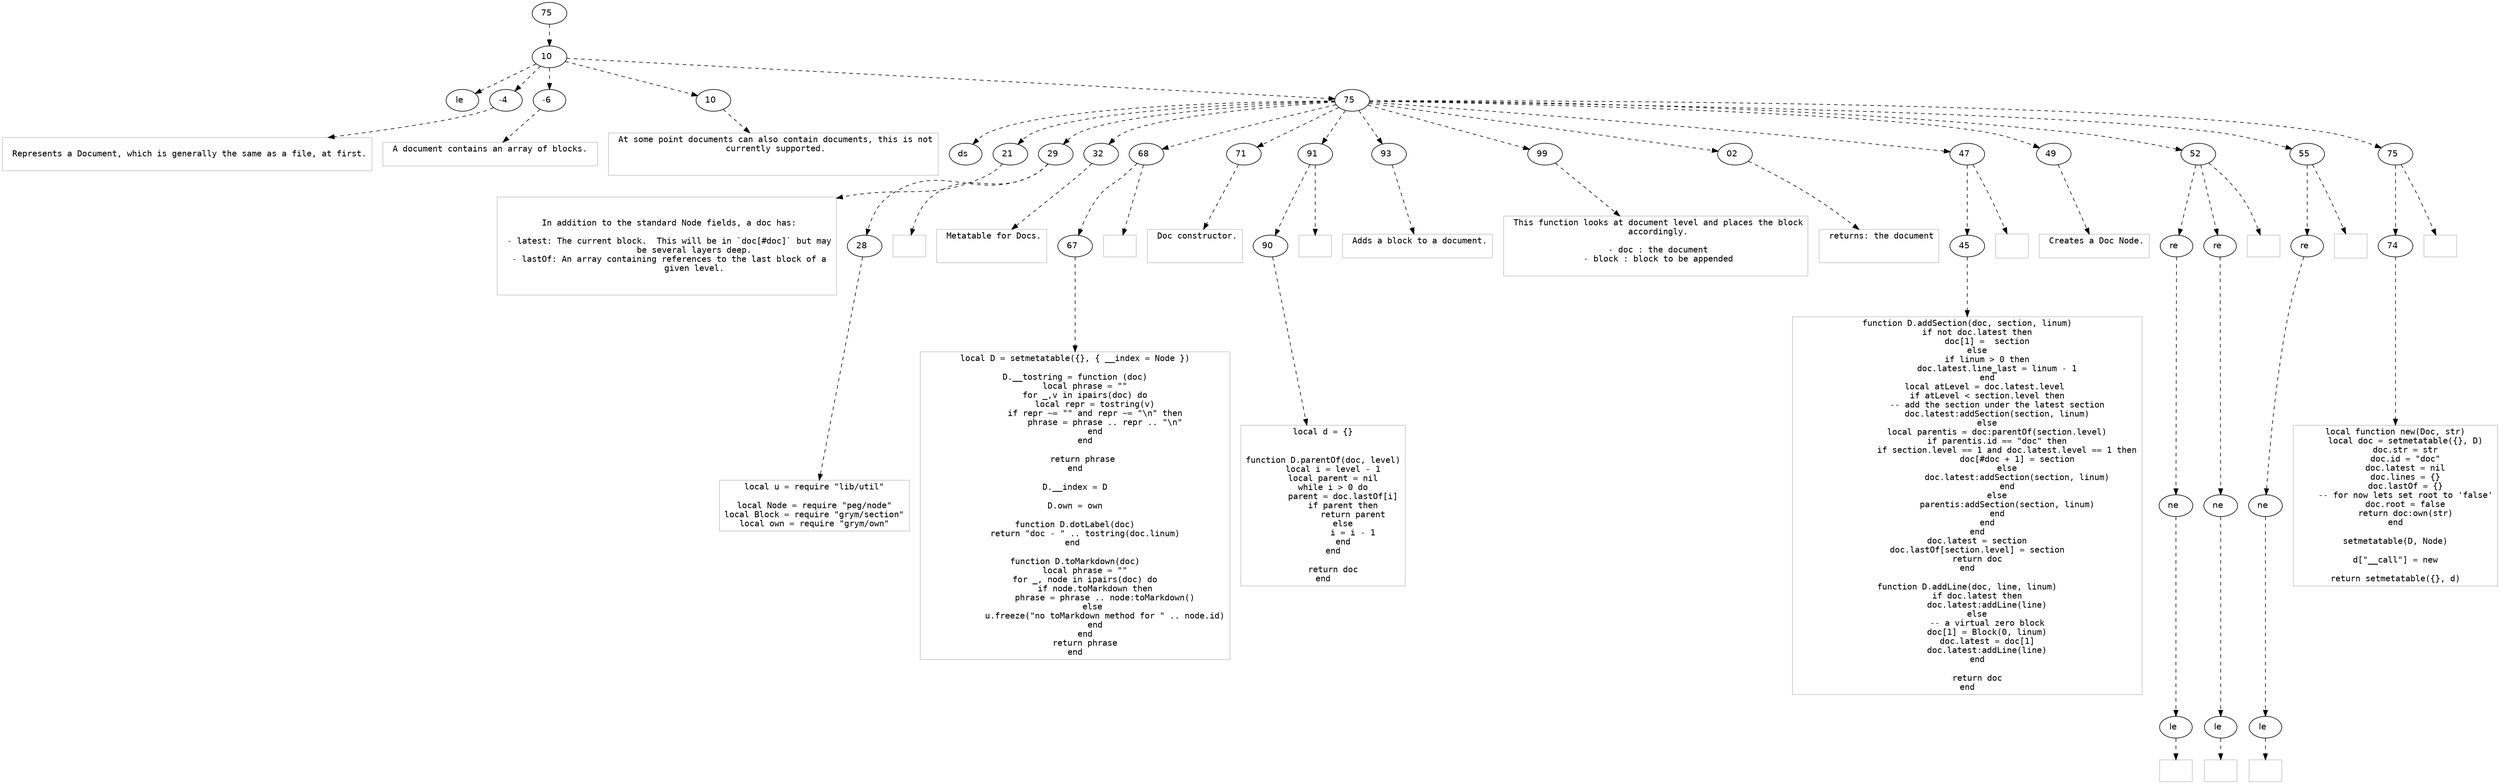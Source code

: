 digraph hierarchy {

node [fontname=Helvetica]
edge [style=dashed]

doc_0 [label="75  "]

doc_0 -> { section_1}
{rank=same; section_1}

section_1 [label="10  "]

section_1 -> { header_2 block_3 block_4 block_5 section_6}
{rank=same; header_2 block_3 block_4 block_5 section_6}

header_2 [label="le  "]
block_3 [label="-4  "]
block_4 [label="-6  "]
block_5 [label="10  "]
section_6 [label="75  "]


block_3 -> leaf_7
leaf_7  [color=Gray,shape=rectangle,fontname=Inconsolata,label="
 Represents a Document, which is generally the same as a file, at first.

"]
block_4 -> leaf_8
leaf_8  [color=Gray,shape=rectangle,fontname=Inconsolata,label=" A document contains an array of blocks. 

"]
block_5 -> leaf_9
leaf_9  [color=Gray,shape=rectangle,fontname=Inconsolata,label=" At some point documents can also contain documents, this is not
 currently supported.


"]section_6 -> { header_10 block_11 block_12 block_13 block_14 block_15 block_16 block_17 block_18 block_19 block_20 block_21 block_22 block_23 block_24}
{rank=same; header_10 block_11 block_12 block_13 block_14 block_15 block_16 block_17 block_18 block_19 block_20 block_21 block_22 block_23 block_24}

header_10 [label="ds  "]
block_11 [label="21  "]
block_12 [label="29  "]
block_13 [label="32  "]
block_14 [label="68  "]
block_15 [label="71  "]
block_16 [label="91  "]
block_17 [label="93  "]
block_18 [label="99  "]
block_19 [label="02  "]
block_20 [label="47  "]
block_21 [label="49  "]
block_22 [label="52  "]
block_23 [label="55  "]
block_24 [label="75  "]


block_11 -> leaf_25
leaf_25  [color=Gray,shape=rectangle,fontname=Inconsolata,label="

 In addition to the standard Node fields, a doc has:
 
 - latest: The current block.  This will be in `doc[#doc]` but may
           be several layers deep.
 - lastOf: An array containing references to the last block of a
           given level.


"]block_12 -> { codeblock_26}
{rank=same; codeblock_26}

codeblock_26 [label="28  "]


codeblock_26 -> leaf_27
leaf_27  [color=Gray,shape=rectangle,fontname=Inconsolata,label="local u = require \"lib/util\"

local Node = require \"peg/node\"
local Block = require \"grym/section\"
local own = require \"grym/own\"
"]
block_12 -> leaf_28
leaf_28  [color=Gray,shape=rectangle,fontname=Inconsolata,label="
"]
block_13 -> leaf_29
leaf_29  [color=Gray,shape=rectangle,fontname=Inconsolata,label=" Metatable for Docs.


"]block_14 -> { codeblock_30}
{rank=same; codeblock_30}

codeblock_30 [label="67  "]


codeblock_30 -> leaf_31
leaf_31  [color=Gray,shape=rectangle,fontname=Inconsolata,label="local D = setmetatable({}, { __index = Node })

D.__tostring = function (doc)
    local phrase = \"\"
    for _,v in ipairs(doc) do
        local repr = tostring(v)
        if repr ~= \"\" and repr ~= \"\\n\" then
            phrase = phrase .. repr .. \"\\n\"
        end
    end

    return phrase 
end

D.__index = D

D.own = own

function D.dotLabel(doc)
    return \"doc - \" .. tostring(doc.linum)
end 

function D.toMarkdown(doc)
    local phrase = \"\"
    for _, node in ipairs(doc) do
        if node.toMarkdown then
            phrase = phrase .. node:toMarkdown()
        else 
            u.freeze(\"no toMarkdown method for \" .. node.id)
        end
    end
    return phrase
end
"]
block_14 -> leaf_32
leaf_32  [color=Gray,shape=rectangle,fontname=Inconsolata,label="
"]
block_15 -> leaf_33
leaf_33  [color=Gray,shape=rectangle,fontname=Inconsolata,label=" Doc constructor.


"]block_16 -> { codeblock_34}
{rank=same; codeblock_34}

codeblock_34 [label="90  "]


codeblock_34 -> leaf_35
leaf_35  [color=Gray,shape=rectangle,fontname=Inconsolata,label="local d = {}


function D.parentOf(doc, level)
    local i = level - 1
    local parent = nil
    while i > 0 do
        parent = doc.lastOf[i]
        if parent then
            return parent
        else
            i = i - 1
        end
    end

    return doc
end
"]
block_16 -> leaf_36
leaf_36  [color=Gray,shape=rectangle,fontname=Inconsolata,label="
"]
block_17 -> leaf_37
leaf_37  [color=Gray,shape=rectangle,fontname=Inconsolata,label=" Adds a block to a document.

"]
block_18 -> leaf_38
leaf_38  [color=Gray,shape=rectangle,fontname=Inconsolata,label=" This function looks at document level and places the block
 accordingly.
 
 - doc : the document
 - block : block to be appended

"]
block_19 -> leaf_39
leaf_39  [color=Gray,shape=rectangle,fontname=Inconsolata,label=" returns: the document


"]block_20 -> { codeblock_40}
{rank=same; codeblock_40}

codeblock_40 [label="45  "]


codeblock_40 -> leaf_41
leaf_41  [color=Gray,shape=rectangle,fontname=Inconsolata,label="function D.addSection(doc, section, linum)
    if not doc.latest then
        doc[1] =  section
    else
        if linum > 0 then
            doc.latest.line_last = linum - 1
        end
        local atLevel = doc.latest.level 
        if atLevel < section.level then
            -- add the section under the latest section
            doc.latest:addSection(section, linum)
        else
            local parentis = doc:parentOf(section.level)
            if parentis.id == \"doc\" then
                if section.level == 1 and doc.latest.level == 1 then
                    doc[#doc + 1] = section
                else
                    doc.latest:addSection(section, linum)
                end
            else
                parentis:addSection(section, linum)
            end
        end
    end
    doc.latest = section
    doc.lastOf[section.level] = section
    return doc
end

function D.addLine(doc, line, linum)
    if doc.latest then
        doc.latest:addLine(line)
    else
        -- a virtual zero block
        doc[1] = Block(0, linum)
        doc.latest = doc[1]
        doc.latest:addLine(line)
    end

    return doc
end
"]
block_20 -> leaf_42
leaf_42  [color=Gray,shape=rectangle,fontname=Inconsolata,label="

"]
block_21 -> leaf_43
leaf_43  [color=Gray,shape=rectangle,fontname=Inconsolata,label=" Creates a Doc Node.

"]block_22 -> { structure_44 structure_45}
{rank=same; structure_44 structure_45}

structure_44 [label="re  "]
structure_45 [label="re  "]

structure_44 -> { handleline_46}
{rank=same; handleline_46}

handleline_46 [label="ne  "]

handleline_46 -> { handle_47}
{rank=same; handle_47}

handle_47 [label="le  "]


handle_47 -> leaf_48
leaf_48  [color=Gray,shape=rectangle,fontname=Inconsolata,label=""]structure_45 -> { handleline_49}
{rank=same; handleline_49}

handleline_49 [label="ne  "]

handleline_49 -> { handle_50}
{rank=same; handle_50}

handle_50 [label="le  "]


handle_50 -> leaf_51
leaf_51  [color=Gray,shape=rectangle,fontname=Inconsolata,label=""]
block_22 -> leaf_52
leaf_52  [color=Gray,shape=rectangle,fontname=Inconsolata,label="
"]block_23 -> { structure_53}
{rank=same; structure_53}

structure_53 [label="re  "]

structure_53 -> { handleline_54}
{rank=same; handleline_54}

handleline_54 [label="ne  "]

handleline_54 -> { handle_55}
{rank=same; handle_55}

handle_55 [label="le  "]


handle_55 -> leaf_56
leaf_56  [color=Gray,shape=rectangle,fontname=Inconsolata,label=""]
block_23 -> leaf_57
leaf_57  [color=Gray,shape=rectangle,fontname=Inconsolata,label="

"]block_24 -> { codeblock_58}
{rank=same; codeblock_58}

codeblock_58 [label="74  "]


codeblock_58 -> leaf_59
leaf_59  [color=Gray,shape=rectangle,fontname=Inconsolata,label="local function new(Doc, str)
    local doc = setmetatable({}, D)
    doc.str = str
    doc.id = \"doc\"
    doc.latest = nil
    doc.lines = {}
    doc.lastOf = {}
    -- for now lets set root to 'false'
    doc.root = false
    return doc:own(str)
end

setmetatable(D, Node)

d[\"__call\"] = new

return setmetatable({}, d)
"]
block_24 -> leaf_60
leaf_60  [color=Gray,shape=rectangle,fontname=Inconsolata,label="
"]
}
